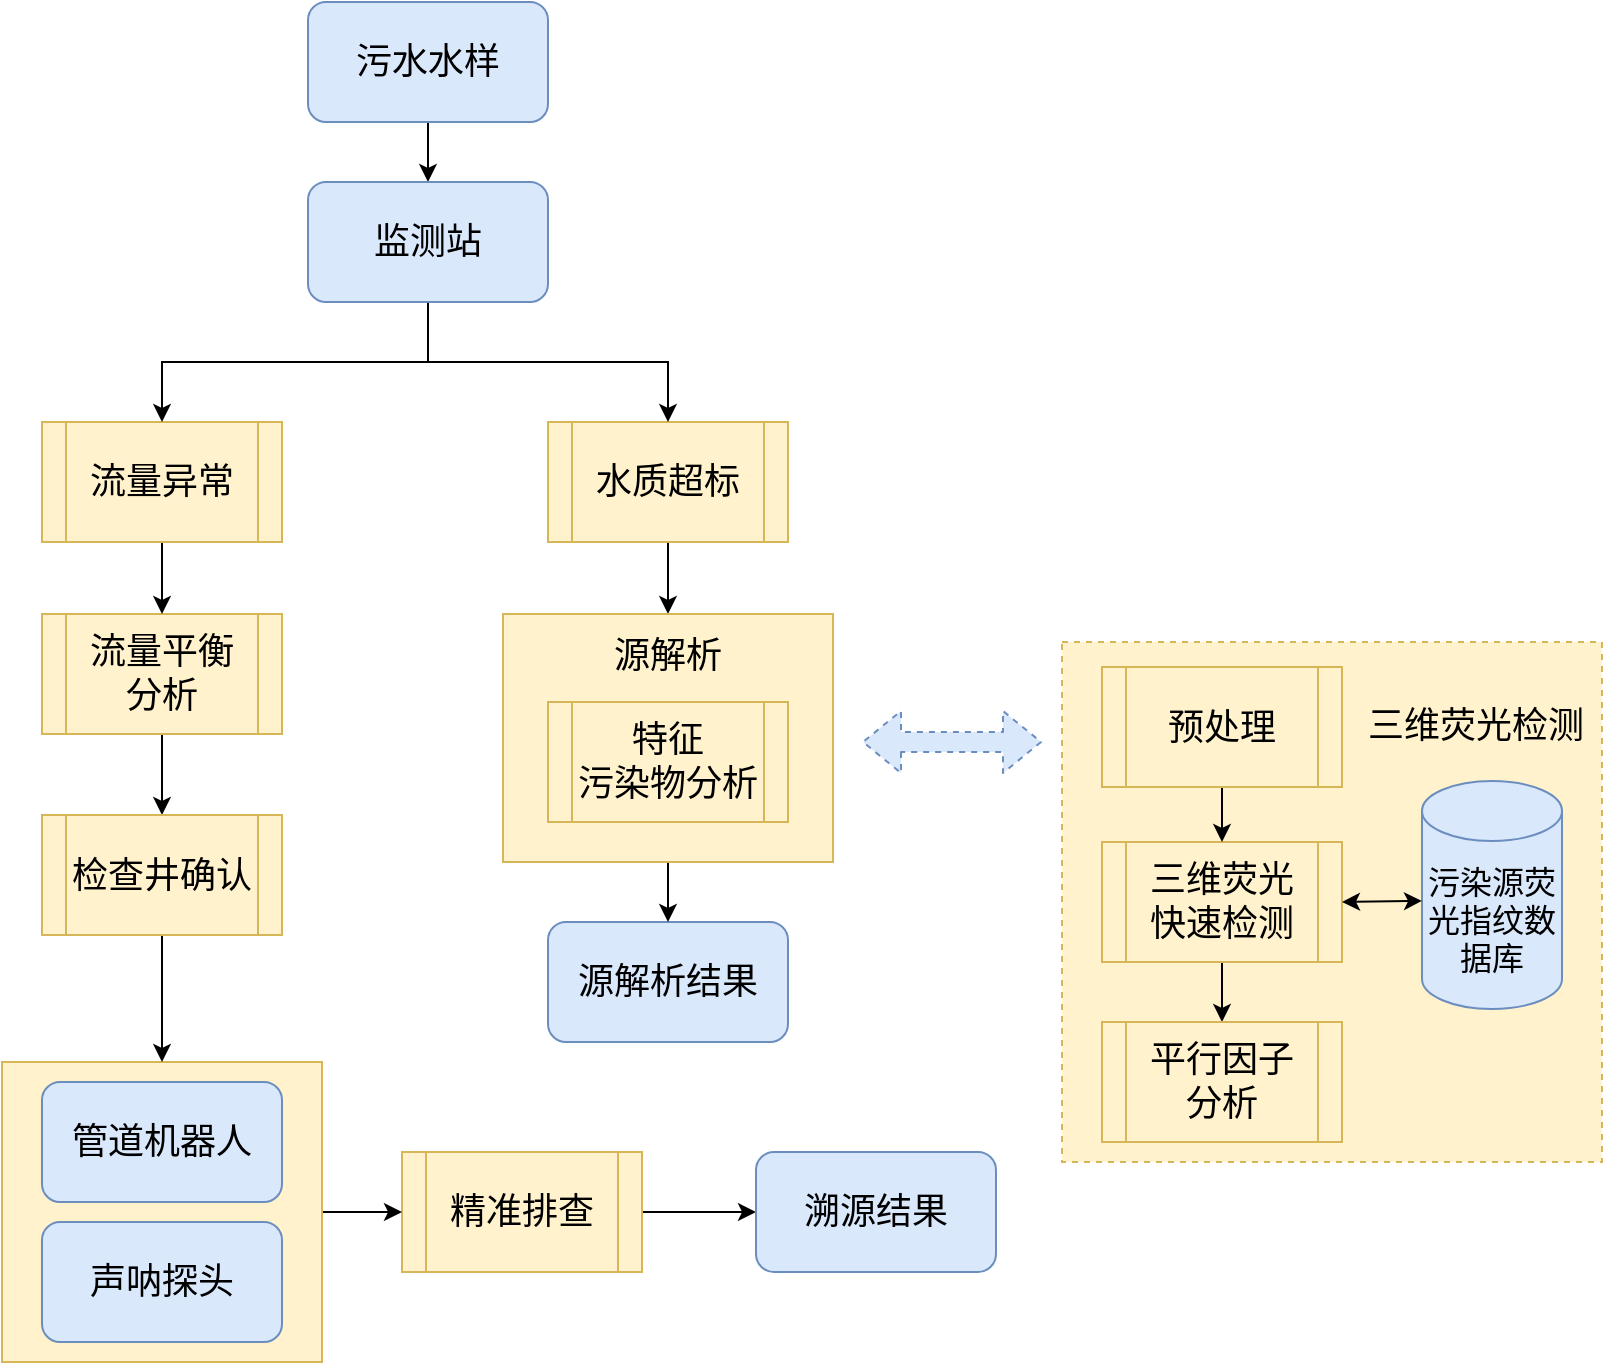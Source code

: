 <mxfile version="14.7.6" type="github">
  <diagram id="LNgHR-o0HeUwP64xvGlQ" name="Page-1">
    <mxGraphModel dx="1240" dy="1812" grid="1" gridSize="10" guides="1" tooltips="1" connect="1" arrows="1" fold="1" page="1" pageScale="1" pageWidth="827" pageHeight="1169" math="0" shadow="0">
      <root>
        <mxCell id="0" />
        <mxCell id="1" parent="0" />
        <mxCell id="nxFCdrsBG2ZQId8MpxBd-54" style="edgeStyle=orthogonalEdgeStyle;rounded=0;orthogonalLoop=1;jettySize=auto;html=1;exitX=0.5;exitY=1;exitDx=0;exitDy=0;entryX=0.5;entryY=0;entryDx=0;entryDy=0;" edge="1" parent="1" source="nxFCdrsBG2ZQId8MpxBd-3" target="nxFCdrsBG2ZQId8MpxBd-41">
          <mxGeometry relative="1" as="geometry" />
        </mxCell>
        <mxCell id="nxFCdrsBG2ZQId8MpxBd-3" value="&lt;span style=&quot;font-size: 18px&quot;&gt;污水水样&lt;/span&gt;" style="rounded=1;whiteSpace=wrap;html=1;fillColor=#dae8fc;strokeColor=#6c8ebf;" vertex="1" parent="1">
          <mxGeometry x="483" y="-350" width="120" height="60" as="geometry" />
        </mxCell>
        <mxCell id="nxFCdrsBG2ZQId8MpxBd-58" style="edgeStyle=orthogonalEdgeStyle;rounded=0;orthogonalLoop=1;jettySize=auto;html=1;exitX=0.5;exitY=1;exitDx=0;exitDy=0;" edge="1" parent="1" source="nxFCdrsBG2ZQId8MpxBd-5" target="nxFCdrsBG2ZQId8MpxBd-24">
          <mxGeometry relative="1" as="geometry" />
        </mxCell>
        <mxCell id="nxFCdrsBG2ZQId8MpxBd-5" value="&lt;font style=&quot;font-size: 18px&quot;&gt;流量平衡&lt;br&gt;分析&lt;/font&gt;" style="shape=process;whiteSpace=wrap;html=1;backgroundOutline=1;fillColor=#fff2cc;strokeColor=#d6b656;" vertex="1" parent="1">
          <mxGeometry x="350" y="-44" width="120" height="60" as="geometry" />
        </mxCell>
        <mxCell id="nxFCdrsBG2ZQId8MpxBd-69" style="edgeStyle=orthogonalEdgeStyle;rounded=0;orthogonalLoop=1;jettySize=auto;html=1;exitX=1;exitY=0.5;exitDx=0;exitDy=0;entryX=0;entryY=0.5;entryDx=0;entryDy=0;" edge="1" parent="1" source="nxFCdrsBG2ZQId8MpxBd-10" target="nxFCdrsBG2ZQId8MpxBd-12">
          <mxGeometry relative="1" as="geometry" />
        </mxCell>
        <mxCell id="nxFCdrsBG2ZQId8MpxBd-10" value="&lt;span style=&quot;font-size: 18px&quot;&gt;精准排查&lt;/span&gt;" style="shape=process;whiteSpace=wrap;html=1;backgroundOutline=1;fillColor=#fff2cc;strokeColor=#d6b656;" vertex="1" parent="1">
          <mxGeometry x="530" y="225" width="120" height="60" as="geometry" />
        </mxCell>
        <mxCell id="nxFCdrsBG2ZQId8MpxBd-12" value="&lt;span style=&quot;font-size: 18px&quot;&gt;溯源结果&lt;/span&gt;" style="rounded=1;whiteSpace=wrap;html=1;fillColor=#dae8fc;strokeColor=#6c8ebf;" vertex="1" parent="1">
          <mxGeometry x="707" y="225" width="120" height="60" as="geometry" />
        </mxCell>
        <mxCell id="nxFCdrsBG2ZQId8MpxBd-68" style="edgeStyle=orthogonalEdgeStyle;rounded=0;orthogonalLoop=1;jettySize=auto;html=1;exitX=1;exitY=0.5;exitDx=0;exitDy=0;" edge="1" parent="1" source="nxFCdrsBG2ZQId8MpxBd-20" target="nxFCdrsBG2ZQId8MpxBd-10">
          <mxGeometry relative="1" as="geometry" />
        </mxCell>
        <mxCell id="nxFCdrsBG2ZQId8MpxBd-20" value="" style="rounded=0;whiteSpace=wrap;html=1;fillColor=#fff2cc;strokeColor=#d6b656;" vertex="1" parent="1">
          <mxGeometry x="330" y="180" width="160" height="150" as="geometry" />
        </mxCell>
        <mxCell id="nxFCdrsBG2ZQId8MpxBd-21" value="&lt;span style=&quot;font-size: 18px&quot;&gt;管道机器人&lt;/span&gt;" style="rounded=1;whiteSpace=wrap;html=1;fillColor=#dae8fc;strokeColor=#6c8ebf;" vertex="1" parent="1">
          <mxGeometry x="350" y="190" width="120" height="60" as="geometry" />
        </mxCell>
        <mxCell id="nxFCdrsBG2ZQId8MpxBd-22" value="&lt;span style=&quot;font-size: 18px&quot;&gt;声呐探头&lt;/span&gt;" style="rounded=1;whiteSpace=wrap;html=1;fillColor=#dae8fc;strokeColor=#6c8ebf;" vertex="1" parent="1">
          <mxGeometry x="350" y="260" width="120" height="60" as="geometry" />
        </mxCell>
        <mxCell id="nxFCdrsBG2ZQId8MpxBd-67" style="edgeStyle=orthogonalEdgeStyle;rounded=0;orthogonalLoop=1;jettySize=auto;html=1;exitX=0.5;exitY=1;exitDx=0;exitDy=0;entryX=0.5;entryY=0;entryDx=0;entryDy=0;" edge="1" parent="1" source="nxFCdrsBG2ZQId8MpxBd-24" target="nxFCdrsBG2ZQId8MpxBd-20">
          <mxGeometry relative="1" as="geometry" />
        </mxCell>
        <mxCell id="nxFCdrsBG2ZQId8MpxBd-24" value="&lt;font style=&quot;font-size: 18px&quot;&gt;检查井确认&lt;/font&gt;" style="shape=process;whiteSpace=wrap;html=1;backgroundOutline=1;fillColor=#fff2cc;strokeColor=#d6b656;" vertex="1" parent="1">
          <mxGeometry x="350" y="56.5" width="120" height="60" as="geometry" />
        </mxCell>
        <mxCell id="nxFCdrsBG2ZQId8MpxBd-35" value="&lt;font style=&quot;font-size: 18px&quot;&gt;源解析结果&lt;/font&gt;" style="rounded=1;whiteSpace=wrap;html=1;fillColor=#dae8fc;strokeColor=#6c8ebf;" vertex="1" parent="1">
          <mxGeometry x="603" y="110" width="120" height="60" as="geometry" />
        </mxCell>
        <mxCell id="nxFCdrsBG2ZQId8MpxBd-71" style="edgeStyle=orthogonalEdgeStyle;rounded=0;orthogonalLoop=1;jettySize=auto;html=1;exitX=0.5;exitY=1;exitDx=0;exitDy=0;entryX=0.5;entryY=0;entryDx=0;entryDy=0;" edge="1" parent="1" source="nxFCdrsBG2ZQId8MpxBd-37" target="nxFCdrsBG2ZQId8MpxBd-62">
          <mxGeometry relative="1" as="geometry" />
        </mxCell>
        <mxCell id="nxFCdrsBG2ZQId8MpxBd-37" value="&lt;span style=&quot;font-size: 18px&quot;&gt;水质超标&lt;/span&gt;" style="shape=process;whiteSpace=wrap;html=1;backgroundOutline=1;fillColor=#fff2cc;strokeColor=#d6b656;" vertex="1" parent="1">
          <mxGeometry x="603" y="-140" width="120" height="60" as="geometry" />
        </mxCell>
        <mxCell id="nxFCdrsBG2ZQId8MpxBd-57" style="edgeStyle=orthogonalEdgeStyle;rounded=0;orthogonalLoop=1;jettySize=auto;html=1;exitX=0.5;exitY=1;exitDx=0;exitDy=0;entryX=0.5;entryY=0;entryDx=0;entryDy=0;" edge="1" parent="1" source="nxFCdrsBG2ZQId8MpxBd-39" target="nxFCdrsBG2ZQId8MpxBd-5">
          <mxGeometry relative="1" as="geometry" />
        </mxCell>
        <mxCell id="nxFCdrsBG2ZQId8MpxBd-39" value="&lt;font style=&quot;font-size: 18px&quot;&gt;流量异常&lt;/font&gt;" style="shape=process;whiteSpace=wrap;html=1;backgroundOutline=1;fillColor=#fff2cc;strokeColor=#d6b656;" vertex="1" parent="1">
          <mxGeometry x="350" y="-140" width="120" height="60" as="geometry" />
        </mxCell>
        <mxCell id="nxFCdrsBG2ZQId8MpxBd-55" style="edgeStyle=orthogonalEdgeStyle;rounded=0;orthogonalLoop=1;jettySize=auto;html=1;exitX=0.5;exitY=1;exitDx=0;exitDy=0;entryX=0.5;entryY=0;entryDx=0;entryDy=0;" edge="1" parent="1" source="nxFCdrsBG2ZQId8MpxBd-41" target="nxFCdrsBG2ZQId8MpxBd-39">
          <mxGeometry relative="1" as="geometry" />
        </mxCell>
        <mxCell id="nxFCdrsBG2ZQId8MpxBd-56" style="edgeStyle=orthogonalEdgeStyle;rounded=0;orthogonalLoop=1;jettySize=auto;html=1;exitX=0.5;exitY=1;exitDx=0;exitDy=0;" edge="1" parent="1" source="nxFCdrsBG2ZQId8MpxBd-41" target="nxFCdrsBG2ZQId8MpxBd-37">
          <mxGeometry relative="1" as="geometry" />
        </mxCell>
        <mxCell id="nxFCdrsBG2ZQId8MpxBd-41" value="&lt;span style=&quot;font-size: 18px&quot;&gt;监测站&lt;/span&gt;" style="rounded=1;whiteSpace=wrap;html=1;fillColor=#dae8fc;strokeColor=#6c8ebf;" vertex="1" parent="1">
          <mxGeometry x="483" y="-260" width="120" height="60" as="geometry" />
        </mxCell>
        <mxCell id="nxFCdrsBG2ZQId8MpxBd-45" value="" style="rounded=0;whiteSpace=wrap;html=1;dashed=1;fillColor=#fff2cc;strokeColor=#d6b656;" vertex="1" parent="1">
          <mxGeometry x="860" y="-30" width="270" height="260" as="geometry" />
        </mxCell>
        <mxCell id="nxFCdrsBG2ZQId8MpxBd-47" value="&lt;font style=&quot;font-size: 16px&quot;&gt;污染源荧光指纹数据库&lt;/font&gt;" style="shape=cylinder3;whiteSpace=wrap;html=1;boundedLbl=1;backgroundOutline=1;size=15;fillColor=#dae8fc;strokeColor=#6c8ebf;fontSize=16;" vertex="1" parent="1">
          <mxGeometry x="1040" y="39.5" width="70" height="114" as="geometry" />
        </mxCell>
        <mxCell id="nxFCdrsBG2ZQId8MpxBd-48" style="edgeStyle=orthogonalEdgeStyle;rounded=0;orthogonalLoop=1;jettySize=auto;html=1;exitX=0.5;exitY=1;exitDx=0;exitDy=0;" edge="1" parent="1" source="nxFCdrsBG2ZQId8MpxBd-49" target="nxFCdrsBG2ZQId8MpxBd-53">
          <mxGeometry relative="1" as="geometry" />
        </mxCell>
        <mxCell id="nxFCdrsBG2ZQId8MpxBd-49" value="&lt;font style=&quot;font-size: 18px&quot;&gt;三维荧光&lt;br&gt;快速检测&lt;/font&gt;" style="shape=process;whiteSpace=wrap;html=1;backgroundOutline=1;fillColor=#fff2cc;strokeColor=#d6b656;" vertex="1" parent="1">
          <mxGeometry x="880" y="70" width="120" height="60" as="geometry" />
        </mxCell>
        <mxCell id="nxFCdrsBG2ZQId8MpxBd-50" style="edgeStyle=orthogonalEdgeStyle;rounded=0;orthogonalLoop=1;jettySize=auto;html=1;exitX=0.5;exitY=1;exitDx=0;exitDy=0;entryX=0.5;entryY=0;entryDx=0;entryDy=0;" edge="1" parent="1" source="nxFCdrsBG2ZQId8MpxBd-51" target="nxFCdrsBG2ZQId8MpxBd-49">
          <mxGeometry relative="1" as="geometry" />
        </mxCell>
        <mxCell id="nxFCdrsBG2ZQId8MpxBd-51" value="&lt;font style=&quot;font-size: 18px&quot;&gt;预处理&lt;/font&gt;" style="shape=process;whiteSpace=wrap;html=1;backgroundOutline=1;fillColor=#fff2cc;strokeColor=#d6b656;" vertex="1" parent="1">
          <mxGeometry x="880" y="-17.5" width="120" height="60" as="geometry" />
        </mxCell>
        <mxCell id="nxFCdrsBG2ZQId8MpxBd-53" value="&lt;font style=&quot;font-size: 18px&quot;&gt;平行因子&lt;br&gt;分析&lt;/font&gt;" style="shape=process;whiteSpace=wrap;html=1;backgroundOutline=1;fillColor=#fff2cc;strokeColor=#d6b656;" vertex="1" parent="1">
          <mxGeometry x="880" y="160" width="120" height="60" as="geometry" />
        </mxCell>
        <mxCell id="nxFCdrsBG2ZQId8MpxBd-65" style="edgeStyle=orthogonalEdgeStyle;rounded=0;orthogonalLoop=1;jettySize=auto;html=1;exitX=0.5;exitY=1;exitDx=0;exitDy=0;entryX=0.5;entryY=0;entryDx=0;entryDy=0;" edge="1" parent="1" source="nxFCdrsBG2ZQId8MpxBd-62" target="nxFCdrsBG2ZQId8MpxBd-35">
          <mxGeometry relative="1" as="geometry" />
        </mxCell>
        <mxCell id="nxFCdrsBG2ZQId8MpxBd-62" value="" style="rounded=0;whiteSpace=wrap;html=1;fillColor=#fff2cc;strokeColor=#d6b656;" vertex="1" parent="1">
          <mxGeometry x="580.5" y="-44" width="165" height="124" as="geometry" />
        </mxCell>
        <mxCell id="nxFCdrsBG2ZQId8MpxBd-63" value="&lt;font style=&quot;font-size: 18px&quot;&gt;特征&lt;br&gt;污染物分析&lt;/font&gt;" style="shape=process;whiteSpace=wrap;html=1;backgroundOutline=1;fillColor=#fff2cc;strokeColor=#d6b656;" vertex="1" parent="1">
          <mxGeometry x="603" width="120" height="60" as="geometry" />
        </mxCell>
        <mxCell id="nxFCdrsBG2ZQId8MpxBd-64" value="&lt;font style=&quot;font-size: 18px&quot;&gt;源解析&lt;/font&gt;" style="text;html=1;strokeColor=none;fillColor=none;align=center;verticalAlign=middle;whiteSpace=wrap;rounded=0;dashed=1;" vertex="1" parent="1">
          <mxGeometry x="623" y="-40" width="80" height="34" as="geometry" />
        </mxCell>
        <mxCell id="nxFCdrsBG2ZQId8MpxBd-70" value="" style="shape=flexArrow;endArrow=classic;startArrow=classic;html=1;dashed=1;fillColor=#dae8fc;strokeColor=#6c8ebf;" edge="1" parent="1">
          <mxGeometry width="100" height="100" relative="1" as="geometry">
            <mxPoint x="760" y="20" as="sourcePoint" />
            <mxPoint x="850" y="20" as="targetPoint" />
          </mxGeometry>
        </mxCell>
        <mxCell id="nxFCdrsBG2ZQId8MpxBd-79" value="" style="endArrow=classic;startArrow=classic;html=1;entryX=0;entryY=0.526;entryDx=0;entryDy=0;entryPerimeter=0;" edge="1" parent="1" target="nxFCdrsBG2ZQId8MpxBd-47">
          <mxGeometry width="50" height="50" relative="1" as="geometry">
            <mxPoint x="1000" y="100" as="sourcePoint" />
            <mxPoint x="890" y="40" as="targetPoint" />
          </mxGeometry>
        </mxCell>
        <mxCell id="nxFCdrsBG2ZQId8MpxBd-80" value="&lt;font style=&quot;font-size: 18px&quot;&gt;三维荧光检测&lt;/font&gt;" style="text;html=1;strokeColor=none;fillColor=none;align=center;verticalAlign=middle;whiteSpace=wrap;rounded=0;dashed=1;" vertex="1" parent="1">
          <mxGeometry x="1012" y="-8.5" width="110" height="40" as="geometry" />
        </mxCell>
      </root>
    </mxGraphModel>
  </diagram>
</mxfile>
